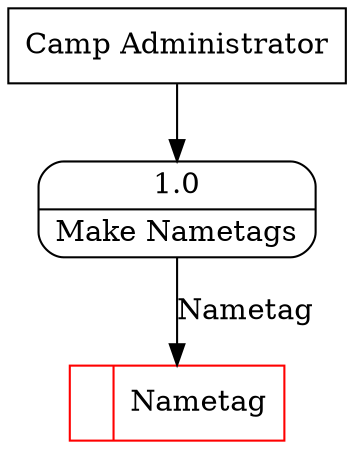 digraph dfd2{ 
node[shape=record]
200 [label="<f0>  |<f1> Nametag " color=red];
201 [label="Camp Administrator" shape=box];
202 [label="{<f0> 1.0|<f1> Make Nametags }" shape=Mrecord];
201 -> 202
202 -> 200 [label="Nametag"]
}